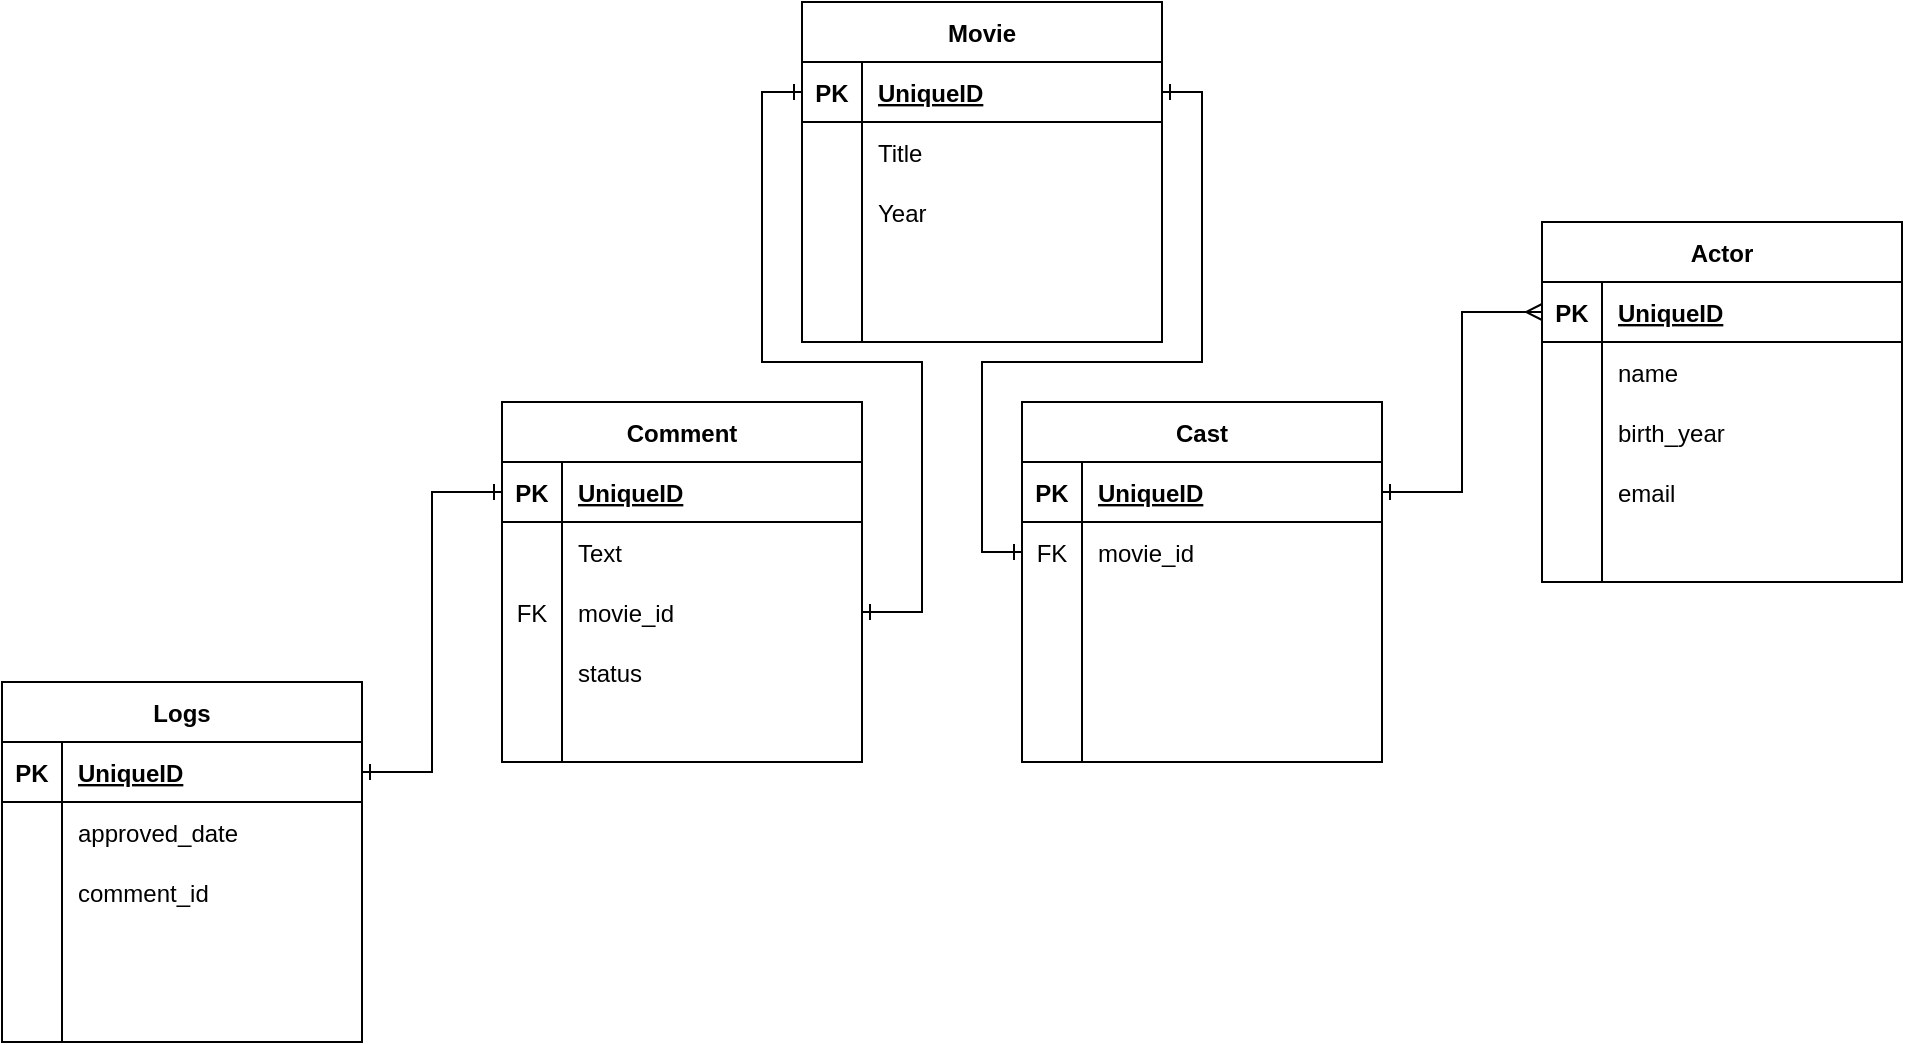 <mxfile version="20.5.3" type="device"><diagram id="Y4uXT-TTGEO2Fl4dtUbC" name="Página-1"><mxGraphModel dx="2563" dy="948" grid="1" gridSize="10" guides="1" tooltips="1" connect="1" arrows="1" fold="1" page="1" pageScale="1" pageWidth="827" pageHeight="1169" math="0" shadow="0"><root><mxCell id="0"/><mxCell id="1" parent="0"/><mxCell id="L9hxmbGDui_ESpCwjz9q-19" value="Comment" style="shape=table;startSize=30;container=1;collapsible=1;childLayout=tableLayout;fixedRows=1;rowLines=0;fontStyle=1;align=center;resizeLast=1;" parent="1" vertex="1"><mxGeometry x="10" y="370" width="180" height="180" as="geometry"><mxRectangle x="320" y="170" width="70" height="30" as="alternateBounds"/></mxGeometry></mxCell><mxCell id="L9hxmbGDui_ESpCwjz9q-20" value="" style="shape=tableRow;horizontal=0;startSize=0;swimlaneHead=0;swimlaneBody=0;fillColor=none;collapsible=0;dropTarget=0;points=[[0,0.5],[1,0.5]];portConstraint=eastwest;top=0;left=0;right=0;bottom=1;" parent="L9hxmbGDui_ESpCwjz9q-19" vertex="1"><mxGeometry y="30" width="180" height="30" as="geometry"/></mxCell><mxCell id="L9hxmbGDui_ESpCwjz9q-21" value="PK" style="shape=partialRectangle;connectable=0;fillColor=none;top=0;left=0;bottom=0;right=0;fontStyle=1;overflow=hidden;" parent="L9hxmbGDui_ESpCwjz9q-20" vertex="1"><mxGeometry width="30" height="30" as="geometry"><mxRectangle width="30" height="30" as="alternateBounds"/></mxGeometry></mxCell><mxCell id="L9hxmbGDui_ESpCwjz9q-22" value="UniqueID" style="shape=partialRectangle;connectable=0;fillColor=none;top=0;left=0;bottom=0;right=0;align=left;spacingLeft=6;fontStyle=5;overflow=hidden;" parent="L9hxmbGDui_ESpCwjz9q-20" vertex="1"><mxGeometry x="30" width="150" height="30" as="geometry"><mxRectangle width="150" height="30" as="alternateBounds"/></mxGeometry></mxCell><mxCell id="L9hxmbGDui_ESpCwjz9q-23" value="" style="shape=tableRow;horizontal=0;startSize=0;swimlaneHead=0;swimlaneBody=0;fillColor=none;collapsible=0;dropTarget=0;points=[[0,0.5],[1,0.5]];portConstraint=eastwest;top=0;left=0;right=0;bottom=0;" parent="L9hxmbGDui_ESpCwjz9q-19" vertex="1"><mxGeometry y="60" width="180" height="30" as="geometry"/></mxCell><mxCell id="L9hxmbGDui_ESpCwjz9q-24" value="" style="shape=partialRectangle;connectable=0;fillColor=none;top=0;left=0;bottom=0;right=0;editable=1;overflow=hidden;" parent="L9hxmbGDui_ESpCwjz9q-23" vertex="1"><mxGeometry width="30" height="30" as="geometry"><mxRectangle width="30" height="30" as="alternateBounds"/></mxGeometry></mxCell><mxCell id="L9hxmbGDui_ESpCwjz9q-25" value="Text" style="shape=partialRectangle;connectable=0;fillColor=none;top=0;left=0;bottom=0;right=0;align=left;spacingLeft=6;overflow=hidden;" parent="L9hxmbGDui_ESpCwjz9q-23" vertex="1"><mxGeometry x="30" width="150" height="30" as="geometry"><mxRectangle width="150" height="30" as="alternateBounds"/></mxGeometry></mxCell><mxCell id="L9hxmbGDui_ESpCwjz9q-26" value="" style="shape=tableRow;horizontal=0;startSize=0;swimlaneHead=0;swimlaneBody=0;fillColor=none;collapsible=0;dropTarget=0;points=[[0,0.5],[1,0.5]];portConstraint=eastwest;top=0;left=0;right=0;bottom=0;" parent="L9hxmbGDui_ESpCwjz9q-19" vertex="1"><mxGeometry y="90" width="180" height="30" as="geometry"/></mxCell><mxCell id="L9hxmbGDui_ESpCwjz9q-27" value="FK" style="shape=partialRectangle;connectable=0;fillColor=none;top=0;left=0;bottom=0;right=0;editable=1;overflow=hidden;" parent="L9hxmbGDui_ESpCwjz9q-26" vertex="1"><mxGeometry width="30" height="30" as="geometry"><mxRectangle width="30" height="30" as="alternateBounds"/></mxGeometry></mxCell><mxCell id="L9hxmbGDui_ESpCwjz9q-28" value="movie_id" style="shape=partialRectangle;connectable=0;fillColor=none;top=0;left=0;bottom=0;right=0;align=left;spacingLeft=6;overflow=hidden;" parent="L9hxmbGDui_ESpCwjz9q-26" vertex="1"><mxGeometry x="30" width="150" height="30" as="geometry"><mxRectangle width="150" height="30" as="alternateBounds"/></mxGeometry></mxCell><mxCell id="L9hxmbGDui_ESpCwjz9q-29" value="" style="shape=tableRow;horizontal=0;startSize=0;swimlaneHead=0;swimlaneBody=0;fillColor=none;collapsible=0;dropTarget=0;points=[[0,0.5],[1,0.5]];portConstraint=eastwest;top=0;left=0;right=0;bottom=0;" parent="L9hxmbGDui_ESpCwjz9q-19" vertex="1"><mxGeometry y="120" width="180" height="30" as="geometry"/></mxCell><mxCell id="L9hxmbGDui_ESpCwjz9q-30" value="" style="shape=partialRectangle;connectable=0;fillColor=none;top=0;left=0;bottom=0;right=0;editable=1;overflow=hidden;" parent="L9hxmbGDui_ESpCwjz9q-29" vertex="1"><mxGeometry width="30" height="30" as="geometry"><mxRectangle width="30" height="30" as="alternateBounds"/></mxGeometry></mxCell><mxCell id="L9hxmbGDui_ESpCwjz9q-31" value="status" style="shape=partialRectangle;connectable=0;fillColor=none;top=0;left=0;bottom=0;right=0;align=left;spacingLeft=6;overflow=hidden;" parent="L9hxmbGDui_ESpCwjz9q-29" vertex="1"><mxGeometry x="30" width="150" height="30" as="geometry"><mxRectangle width="150" height="30" as="alternateBounds"/></mxGeometry></mxCell><mxCell id="L9hxmbGDui_ESpCwjz9q-32" value="" style="shape=tableRow;horizontal=0;startSize=0;swimlaneHead=0;swimlaneBody=0;fillColor=none;collapsible=0;dropTarget=0;points=[[0,0.5],[1,0.5]];portConstraint=eastwest;top=0;left=0;right=0;bottom=0;" parent="L9hxmbGDui_ESpCwjz9q-19" vertex="1"><mxGeometry y="150" width="180" height="30" as="geometry"/></mxCell><mxCell id="L9hxmbGDui_ESpCwjz9q-33" value="" style="shape=partialRectangle;connectable=0;fillColor=none;top=0;left=0;bottom=0;right=0;editable=1;overflow=hidden;" parent="L9hxmbGDui_ESpCwjz9q-32" vertex="1"><mxGeometry width="30" height="30" as="geometry"><mxRectangle width="30" height="30" as="alternateBounds"/></mxGeometry></mxCell><mxCell id="L9hxmbGDui_ESpCwjz9q-34" value="" style="shape=partialRectangle;connectable=0;fillColor=none;top=0;left=0;bottom=0;right=0;align=left;spacingLeft=6;overflow=hidden;" parent="L9hxmbGDui_ESpCwjz9q-32" vertex="1"><mxGeometry x="30" width="150" height="30" as="geometry"><mxRectangle width="150" height="30" as="alternateBounds"/></mxGeometry></mxCell><mxCell id="9qbKfUr2fowQDfAIjH3_-1" value="Cast" style="shape=table;startSize=30;container=1;collapsible=1;childLayout=tableLayout;fixedRows=1;rowLines=0;fontStyle=1;align=center;resizeLast=1;" vertex="1" parent="1"><mxGeometry x="270" y="370" width="180" height="180" as="geometry"><mxRectangle x="320" y="170" width="70" height="30" as="alternateBounds"/></mxGeometry></mxCell><mxCell id="9qbKfUr2fowQDfAIjH3_-2" value="" style="shape=tableRow;horizontal=0;startSize=0;swimlaneHead=0;swimlaneBody=0;fillColor=none;collapsible=0;dropTarget=0;points=[[0,0.5],[1,0.5]];portConstraint=eastwest;top=0;left=0;right=0;bottom=1;" vertex="1" parent="9qbKfUr2fowQDfAIjH3_-1"><mxGeometry y="30" width="180" height="30" as="geometry"/></mxCell><mxCell id="9qbKfUr2fowQDfAIjH3_-3" value="PK" style="shape=partialRectangle;connectable=0;fillColor=none;top=0;left=0;bottom=0;right=0;fontStyle=1;overflow=hidden;" vertex="1" parent="9qbKfUr2fowQDfAIjH3_-2"><mxGeometry width="30" height="30" as="geometry"><mxRectangle width="30" height="30" as="alternateBounds"/></mxGeometry></mxCell><mxCell id="9qbKfUr2fowQDfAIjH3_-4" value="UniqueID" style="shape=partialRectangle;connectable=0;fillColor=none;top=0;left=0;bottom=0;right=0;align=left;spacingLeft=6;fontStyle=5;overflow=hidden;" vertex="1" parent="9qbKfUr2fowQDfAIjH3_-2"><mxGeometry x="30" width="150" height="30" as="geometry"><mxRectangle width="150" height="30" as="alternateBounds"/></mxGeometry></mxCell><mxCell id="9qbKfUr2fowQDfAIjH3_-5" value="" style="shape=tableRow;horizontal=0;startSize=0;swimlaneHead=0;swimlaneBody=0;fillColor=none;collapsible=0;dropTarget=0;points=[[0,0.5],[1,0.5]];portConstraint=eastwest;top=0;left=0;right=0;bottom=0;" vertex="1" parent="9qbKfUr2fowQDfAIjH3_-1"><mxGeometry y="60" width="180" height="30" as="geometry"/></mxCell><mxCell id="9qbKfUr2fowQDfAIjH3_-6" value="FK" style="shape=partialRectangle;connectable=0;fillColor=none;top=0;left=0;bottom=0;right=0;editable=1;overflow=hidden;" vertex="1" parent="9qbKfUr2fowQDfAIjH3_-5"><mxGeometry width="30" height="30" as="geometry"><mxRectangle width="30" height="30" as="alternateBounds"/></mxGeometry></mxCell><mxCell id="9qbKfUr2fowQDfAIjH3_-7" value="movie_id" style="shape=partialRectangle;connectable=0;fillColor=none;top=0;left=0;bottom=0;right=0;align=left;spacingLeft=6;overflow=hidden;" vertex="1" parent="9qbKfUr2fowQDfAIjH3_-5"><mxGeometry x="30" width="150" height="30" as="geometry"><mxRectangle width="150" height="30" as="alternateBounds"/></mxGeometry></mxCell><mxCell id="9qbKfUr2fowQDfAIjH3_-8" value="" style="shape=tableRow;horizontal=0;startSize=0;swimlaneHead=0;swimlaneBody=0;fillColor=none;collapsible=0;dropTarget=0;points=[[0,0.5],[1,0.5]];portConstraint=eastwest;top=0;left=0;right=0;bottom=0;" vertex="1" parent="9qbKfUr2fowQDfAIjH3_-1"><mxGeometry y="90" width="180" height="30" as="geometry"/></mxCell><mxCell id="9qbKfUr2fowQDfAIjH3_-9" value="" style="shape=partialRectangle;connectable=0;fillColor=none;top=0;left=0;bottom=0;right=0;editable=1;overflow=hidden;" vertex="1" parent="9qbKfUr2fowQDfAIjH3_-8"><mxGeometry width="30" height="30" as="geometry"><mxRectangle width="30" height="30" as="alternateBounds"/></mxGeometry></mxCell><mxCell id="9qbKfUr2fowQDfAIjH3_-10" value="" style="shape=partialRectangle;connectable=0;fillColor=none;top=0;left=0;bottom=0;right=0;align=left;spacingLeft=6;overflow=hidden;" vertex="1" parent="9qbKfUr2fowQDfAIjH3_-8"><mxGeometry x="30" width="150" height="30" as="geometry"><mxRectangle width="150" height="30" as="alternateBounds"/></mxGeometry></mxCell><mxCell id="9qbKfUr2fowQDfAIjH3_-11" value="" style="shape=tableRow;horizontal=0;startSize=0;swimlaneHead=0;swimlaneBody=0;fillColor=none;collapsible=0;dropTarget=0;points=[[0,0.5],[1,0.5]];portConstraint=eastwest;top=0;left=0;right=0;bottom=0;" vertex="1" parent="9qbKfUr2fowQDfAIjH3_-1"><mxGeometry y="120" width="180" height="30" as="geometry"/></mxCell><mxCell id="9qbKfUr2fowQDfAIjH3_-12" value="" style="shape=partialRectangle;connectable=0;fillColor=none;top=0;left=0;bottom=0;right=0;editable=1;overflow=hidden;" vertex="1" parent="9qbKfUr2fowQDfAIjH3_-11"><mxGeometry width="30" height="30" as="geometry"><mxRectangle width="30" height="30" as="alternateBounds"/></mxGeometry></mxCell><mxCell id="9qbKfUr2fowQDfAIjH3_-13" value="" style="shape=partialRectangle;connectable=0;fillColor=none;top=0;left=0;bottom=0;right=0;align=left;spacingLeft=6;overflow=hidden;" vertex="1" parent="9qbKfUr2fowQDfAIjH3_-11"><mxGeometry x="30" width="150" height="30" as="geometry"><mxRectangle width="150" height="30" as="alternateBounds"/></mxGeometry></mxCell><mxCell id="9qbKfUr2fowQDfAIjH3_-14" value="" style="shape=tableRow;horizontal=0;startSize=0;swimlaneHead=0;swimlaneBody=0;fillColor=none;collapsible=0;dropTarget=0;points=[[0,0.5],[1,0.5]];portConstraint=eastwest;top=0;left=0;right=0;bottom=0;" vertex="1" parent="9qbKfUr2fowQDfAIjH3_-1"><mxGeometry y="150" width="180" height="30" as="geometry"/></mxCell><mxCell id="9qbKfUr2fowQDfAIjH3_-15" value="" style="shape=partialRectangle;connectable=0;fillColor=none;top=0;left=0;bottom=0;right=0;editable=1;overflow=hidden;" vertex="1" parent="9qbKfUr2fowQDfAIjH3_-14"><mxGeometry width="30" height="30" as="geometry"><mxRectangle width="30" height="30" as="alternateBounds"/></mxGeometry></mxCell><mxCell id="9qbKfUr2fowQDfAIjH3_-16" value="" style="shape=partialRectangle;connectable=0;fillColor=none;top=0;left=0;bottom=0;right=0;align=left;spacingLeft=6;overflow=hidden;" vertex="1" parent="9qbKfUr2fowQDfAIjH3_-14"><mxGeometry x="30" width="150" height="30" as="geometry"><mxRectangle width="150" height="30" as="alternateBounds"/></mxGeometry></mxCell><mxCell id="9qbKfUr2fowQDfAIjH3_-17" value="Actor" style="shape=table;startSize=30;container=1;collapsible=1;childLayout=tableLayout;fixedRows=1;rowLines=0;fontStyle=1;align=center;resizeLast=1;" vertex="1" parent="1"><mxGeometry x="530" y="280" width="180" height="180" as="geometry"><mxRectangle x="320" y="170" width="70" height="30" as="alternateBounds"/></mxGeometry></mxCell><mxCell id="9qbKfUr2fowQDfAIjH3_-18" value="" style="shape=tableRow;horizontal=0;startSize=0;swimlaneHead=0;swimlaneBody=0;fillColor=none;collapsible=0;dropTarget=0;points=[[0,0.5],[1,0.5]];portConstraint=eastwest;top=0;left=0;right=0;bottom=1;" vertex="1" parent="9qbKfUr2fowQDfAIjH3_-17"><mxGeometry y="30" width="180" height="30" as="geometry"/></mxCell><mxCell id="9qbKfUr2fowQDfAIjH3_-19" value="PK" style="shape=partialRectangle;connectable=0;fillColor=none;top=0;left=0;bottom=0;right=0;fontStyle=1;overflow=hidden;" vertex="1" parent="9qbKfUr2fowQDfAIjH3_-18"><mxGeometry width="30" height="30" as="geometry"><mxRectangle width="30" height="30" as="alternateBounds"/></mxGeometry></mxCell><mxCell id="9qbKfUr2fowQDfAIjH3_-20" value="UniqueID" style="shape=partialRectangle;connectable=0;fillColor=none;top=0;left=0;bottom=0;right=0;align=left;spacingLeft=6;fontStyle=5;overflow=hidden;" vertex="1" parent="9qbKfUr2fowQDfAIjH3_-18"><mxGeometry x="30" width="150" height="30" as="geometry"><mxRectangle width="150" height="30" as="alternateBounds"/></mxGeometry></mxCell><mxCell id="9qbKfUr2fowQDfAIjH3_-21" value="" style="shape=tableRow;horizontal=0;startSize=0;swimlaneHead=0;swimlaneBody=0;fillColor=none;collapsible=0;dropTarget=0;points=[[0,0.5],[1,0.5]];portConstraint=eastwest;top=0;left=0;right=0;bottom=0;" vertex="1" parent="9qbKfUr2fowQDfAIjH3_-17"><mxGeometry y="60" width="180" height="30" as="geometry"/></mxCell><mxCell id="9qbKfUr2fowQDfAIjH3_-22" value="" style="shape=partialRectangle;connectable=0;fillColor=none;top=0;left=0;bottom=0;right=0;editable=1;overflow=hidden;" vertex="1" parent="9qbKfUr2fowQDfAIjH3_-21"><mxGeometry width="30" height="30" as="geometry"><mxRectangle width="30" height="30" as="alternateBounds"/></mxGeometry></mxCell><mxCell id="9qbKfUr2fowQDfAIjH3_-23" value="name" style="shape=partialRectangle;connectable=0;fillColor=none;top=0;left=0;bottom=0;right=0;align=left;spacingLeft=6;overflow=hidden;" vertex="1" parent="9qbKfUr2fowQDfAIjH3_-21"><mxGeometry x="30" width="150" height="30" as="geometry"><mxRectangle width="150" height="30" as="alternateBounds"/></mxGeometry></mxCell><mxCell id="9qbKfUr2fowQDfAIjH3_-24" value="" style="shape=tableRow;horizontal=0;startSize=0;swimlaneHead=0;swimlaneBody=0;fillColor=none;collapsible=0;dropTarget=0;points=[[0,0.5],[1,0.5]];portConstraint=eastwest;top=0;left=0;right=0;bottom=0;" vertex="1" parent="9qbKfUr2fowQDfAIjH3_-17"><mxGeometry y="90" width="180" height="30" as="geometry"/></mxCell><mxCell id="9qbKfUr2fowQDfAIjH3_-25" value="" style="shape=partialRectangle;connectable=0;fillColor=none;top=0;left=0;bottom=0;right=0;editable=1;overflow=hidden;" vertex="1" parent="9qbKfUr2fowQDfAIjH3_-24"><mxGeometry width="30" height="30" as="geometry"><mxRectangle width="30" height="30" as="alternateBounds"/></mxGeometry></mxCell><mxCell id="9qbKfUr2fowQDfAIjH3_-26" value="birth_year" style="shape=partialRectangle;connectable=0;fillColor=none;top=0;left=0;bottom=0;right=0;align=left;spacingLeft=6;overflow=hidden;" vertex="1" parent="9qbKfUr2fowQDfAIjH3_-24"><mxGeometry x="30" width="150" height="30" as="geometry"><mxRectangle width="150" height="30" as="alternateBounds"/></mxGeometry></mxCell><mxCell id="9qbKfUr2fowQDfAIjH3_-27" value="" style="shape=tableRow;horizontal=0;startSize=0;swimlaneHead=0;swimlaneBody=0;fillColor=none;collapsible=0;dropTarget=0;points=[[0,0.5],[1,0.5]];portConstraint=eastwest;top=0;left=0;right=0;bottom=0;" vertex="1" parent="9qbKfUr2fowQDfAIjH3_-17"><mxGeometry y="120" width="180" height="30" as="geometry"/></mxCell><mxCell id="9qbKfUr2fowQDfAIjH3_-28" value="" style="shape=partialRectangle;connectable=0;fillColor=none;top=0;left=0;bottom=0;right=0;editable=1;overflow=hidden;" vertex="1" parent="9qbKfUr2fowQDfAIjH3_-27"><mxGeometry width="30" height="30" as="geometry"><mxRectangle width="30" height="30" as="alternateBounds"/></mxGeometry></mxCell><mxCell id="9qbKfUr2fowQDfAIjH3_-29" value="email" style="shape=partialRectangle;connectable=0;fillColor=none;top=0;left=0;bottom=0;right=0;align=left;spacingLeft=6;overflow=hidden;" vertex="1" parent="9qbKfUr2fowQDfAIjH3_-27"><mxGeometry x="30" width="150" height="30" as="geometry"><mxRectangle width="150" height="30" as="alternateBounds"/></mxGeometry></mxCell><mxCell id="9qbKfUr2fowQDfAIjH3_-30" value="" style="shape=tableRow;horizontal=0;startSize=0;swimlaneHead=0;swimlaneBody=0;fillColor=none;collapsible=0;dropTarget=0;points=[[0,0.5],[1,0.5]];portConstraint=eastwest;top=0;left=0;right=0;bottom=0;" vertex="1" parent="9qbKfUr2fowQDfAIjH3_-17"><mxGeometry y="150" width="180" height="30" as="geometry"/></mxCell><mxCell id="9qbKfUr2fowQDfAIjH3_-31" value="" style="shape=partialRectangle;connectable=0;fillColor=none;top=0;left=0;bottom=0;right=0;editable=1;overflow=hidden;" vertex="1" parent="9qbKfUr2fowQDfAIjH3_-30"><mxGeometry width="30" height="30" as="geometry"><mxRectangle width="30" height="30" as="alternateBounds"/></mxGeometry></mxCell><mxCell id="9qbKfUr2fowQDfAIjH3_-32" value="" style="shape=partialRectangle;connectable=0;fillColor=none;top=0;left=0;bottom=0;right=0;align=left;spacingLeft=6;overflow=hidden;" vertex="1" parent="9qbKfUr2fowQDfAIjH3_-30"><mxGeometry x="30" width="150" height="30" as="geometry"><mxRectangle width="150" height="30" as="alternateBounds"/></mxGeometry></mxCell><mxCell id="9qbKfUr2fowQDfAIjH3_-33" value="Movie" style="shape=table;startSize=30;container=1;collapsible=1;childLayout=tableLayout;fixedRows=1;rowLines=0;fontStyle=1;align=center;resizeLast=1;" vertex="1" parent="1"><mxGeometry x="160" y="170" width="180" height="170" as="geometry"><mxRectangle x="320" y="170" width="70" height="30" as="alternateBounds"/></mxGeometry></mxCell><mxCell id="9qbKfUr2fowQDfAIjH3_-34" value="" style="shape=tableRow;horizontal=0;startSize=0;swimlaneHead=0;swimlaneBody=0;fillColor=none;collapsible=0;dropTarget=0;points=[[0,0.5],[1,0.5]];portConstraint=eastwest;top=0;left=0;right=0;bottom=1;" vertex="1" parent="9qbKfUr2fowQDfAIjH3_-33"><mxGeometry y="30" width="180" height="30" as="geometry"/></mxCell><mxCell id="9qbKfUr2fowQDfAIjH3_-35" value="PK" style="shape=partialRectangle;connectable=0;fillColor=none;top=0;left=0;bottom=0;right=0;fontStyle=1;overflow=hidden;" vertex="1" parent="9qbKfUr2fowQDfAIjH3_-34"><mxGeometry width="30" height="30" as="geometry"><mxRectangle width="30" height="30" as="alternateBounds"/></mxGeometry></mxCell><mxCell id="9qbKfUr2fowQDfAIjH3_-36" value="UniqueID" style="shape=partialRectangle;connectable=0;fillColor=none;top=0;left=0;bottom=0;right=0;align=left;spacingLeft=6;fontStyle=5;overflow=hidden;" vertex="1" parent="9qbKfUr2fowQDfAIjH3_-34"><mxGeometry x="30" width="150" height="30" as="geometry"><mxRectangle width="150" height="30" as="alternateBounds"/></mxGeometry></mxCell><mxCell id="9qbKfUr2fowQDfAIjH3_-37" value="" style="shape=tableRow;horizontal=0;startSize=0;swimlaneHead=0;swimlaneBody=0;fillColor=none;collapsible=0;dropTarget=0;points=[[0,0.5],[1,0.5]];portConstraint=eastwest;top=0;left=0;right=0;bottom=0;" vertex="1" parent="9qbKfUr2fowQDfAIjH3_-33"><mxGeometry y="60" width="180" height="30" as="geometry"/></mxCell><mxCell id="9qbKfUr2fowQDfAIjH3_-38" value="" style="shape=partialRectangle;connectable=0;fillColor=none;top=0;left=0;bottom=0;right=0;editable=1;overflow=hidden;" vertex="1" parent="9qbKfUr2fowQDfAIjH3_-37"><mxGeometry width="30" height="30" as="geometry"><mxRectangle width="30" height="30" as="alternateBounds"/></mxGeometry></mxCell><mxCell id="9qbKfUr2fowQDfAIjH3_-39" value="Title" style="shape=partialRectangle;connectable=0;fillColor=none;top=0;left=0;bottom=0;right=0;align=left;spacingLeft=6;overflow=hidden;" vertex="1" parent="9qbKfUr2fowQDfAIjH3_-37"><mxGeometry x="30" width="150" height="30" as="geometry"><mxRectangle width="150" height="30" as="alternateBounds"/></mxGeometry></mxCell><mxCell id="9qbKfUr2fowQDfAIjH3_-40" value="" style="shape=tableRow;horizontal=0;startSize=0;swimlaneHead=0;swimlaneBody=0;fillColor=none;collapsible=0;dropTarget=0;points=[[0,0.5],[1,0.5]];portConstraint=eastwest;top=0;left=0;right=0;bottom=0;" vertex="1" parent="9qbKfUr2fowQDfAIjH3_-33"><mxGeometry y="90" width="180" height="30" as="geometry"/></mxCell><mxCell id="9qbKfUr2fowQDfAIjH3_-41" value="" style="shape=partialRectangle;connectable=0;fillColor=none;top=0;left=0;bottom=0;right=0;editable=1;overflow=hidden;" vertex="1" parent="9qbKfUr2fowQDfAIjH3_-40"><mxGeometry width="30" height="30" as="geometry"><mxRectangle width="30" height="30" as="alternateBounds"/></mxGeometry></mxCell><mxCell id="9qbKfUr2fowQDfAIjH3_-42" value="Year" style="shape=partialRectangle;connectable=0;fillColor=none;top=0;left=0;bottom=0;right=0;align=left;spacingLeft=6;overflow=hidden;" vertex="1" parent="9qbKfUr2fowQDfAIjH3_-40"><mxGeometry x="30" width="150" height="30" as="geometry"><mxRectangle width="150" height="30" as="alternateBounds"/></mxGeometry></mxCell><mxCell id="9qbKfUr2fowQDfAIjH3_-43" value="" style="shape=tableRow;horizontal=0;startSize=0;swimlaneHead=0;swimlaneBody=0;fillColor=none;collapsible=0;dropTarget=0;points=[[0,0.5],[1,0.5]];portConstraint=eastwest;top=0;left=0;right=0;bottom=0;" vertex="1" parent="9qbKfUr2fowQDfAIjH3_-33"><mxGeometry y="120" width="180" height="30" as="geometry"/></mxCell><mxCell id="9qbKfUr2fowQDfAIjH3_-44" value="" style="shape=partialRectangle;connectable=0;fillColor=none;top=0;left=0;bottom=0;right=0;editable=1;overflow=hidden;" vertex="1" parent="9qbKfUr2fowQDfAIjH3_-43"><mxGeometry width="30" height="30" as="geometry"><mxRectangle width="30" height="30" as="alternateBounds"/></mxGeometry></mxCell><mxCell id="9qbKfUr2fowQDfAIjH3_-45" value="" style="shape=partialRectangle;connectable=0;fillColor=none;top=0;left=0;bottom=0;right=0;align=left;spacingLeft=6;overflow=hidden;" vertex="1" parent="9qbKfUr2fowQDfAIjH3_-43"><mxGeometry x="30" width="150" height="30" as="geometry"><mxRectangle width="150" height="30" as="alternateBounds"/></mxGeometry></mxCell><mxCell id="9qbKfUr2fowQDfAIjH3_-46" value="" style="shape=tableRow;horizontal=0;startSize=0;swimlaneHead=0;swimlaneBody=0;fillColor=none;collapsible=0;dropTarget=0;points=[[0,0.5],[1,0.5]];portConstraint=eastwest;top=0;left=0;right=0;bottom=0;" vertex="1" parent="9qbKfUr2fowQDfAIjH3_-33"><mxGeometry y="150" width="180" height="20" as="geometry"/></mxCell><mxCell id="9qbKfUr2fowQDfAIjH3_-47" value="" style="shape=partialRectangle;connectable=0;fillColor=none;top=0;left=0;bottom=0;right=0;editable=1;overflow=hidden;" vertex="1" parent="9qbKfUr2fowQDfAIjH3_-46"><mxGeometry width="30" height="20" as="geometry"><mxRectangle width="30" height="20" as="alternateBounds"/></mxGeometry></mxCell><mxCell id="9qbKfUr2fowQDfAIjH3_-48" value="" style="shape=partialRectangle;connectable=0;fillColor=none;top=0;left=0;bottom=0;right=0;align=left;spacingLeft=6;overflow=hidden;" vertex="1" parent="9qbKfUr2fowQDfAIjH3_-46"><mxGeometry x="30" width="150" height="20" as="geometry"><mxRectangle width="150" height="20" as="alternateBounds"/></mxGeometry></mxCell><mxCell id="9qbKfUr2fowQDfAIjH3_-49" value="Logs" style="shape=table;startSize=30;container=1;collapsible=1;childLayout=tableLayout;fixedRows=1;rowLines=0;fontStyle=1;align=center;resizeLast=1;" vertex="1" parent="1"><mxGeometry x="-240" y="510" width="180" height="180" as="geometry"><mxRectangle x="320" y="170" width="70" height="30" as="alternateBounds"/></mxGeometry></mxCell><mxCell id="9qbKfUr2fowQDfAIjH3_-50" value="" style="shape=tableRow;horizontal=0;startSize=0;swimlaneHead=0;swimlaneBody=0;fillColor=none;collapsible=0;dropTarget=0;points=[[0,0.5],[1,0.5]];portConstraint=eastwest;top=0;left=0;right=0;bottom=1;" vertex="1" parent="9qbKfUr2fowQDfAIjH3_-49"><mxGeometry y="30" width="180" height="30" as="geometry"/></mxCell><mxCell id="9qbKfUr2fowQDfAIjH3_-51" value="PK" style="shape=partialRectangle;connectable=0;fillColor=none;top=0;left=0;bottom=0;right=0;fontStyle=1;overflow=hidden;" vertex="1" parent="9qbKfUr2fowQDfAIjH3_-50"><mxGeometry width="30" height="30" as="geometry"><mxRectangle width="30" height="30" as="alternateBounds"/></mxGeometry></mxCell><mxCell id="9qbKfUr2fowQDfAIjH3_-52" value="UniqueID" style="shape=partialRectangle;connectable=0;fillColor=none;top=0;left=0;bottom=0;right=0;align=left;spacingLeft=6;fontStyle=5;overflow=hidden;" vertex="1" parent="9qbKfUr2fowQDfAIjH3_-50"><mxGeometry x="30" width="150" height="30" as="geometry"><mxRectangle width="150" height="30" as="alternateBounds"/></mxGeometry></mxCell><mxCell id="9qbKfUr2fowQDfAIjH3_-56" value="" style="shape=tableRow;horizontal=0;startSize=0;swimlaneHead=0;swimlaneBody=0;fillColor=none;collapsible=0;dropTarget=0;points=[[0,0.5],[1,0.5]];portConstraint=eastwest;top=0;left=0;right=0;bottom=0;" vertex="1" parent="9qbKfUr2fowQDfAIjH3_-49"><mxGeometry y="60" width="180" height="30" as="geometry"/></mxCell><mxCell id="9qbKfUr2fowQDfAIjH3_-57" value="" style="shape=partialRectangle;connectable=0;fillColor=none;top=0;left=0;bottom=0;right=0;editable=1;overflow=hidden;" vertex="1" parent="9qbKfUr2fowQDfAIjH3_-56"><mxGeometry width="30" height="30" as="geometry"><mxRectangle width="30" height="30" as="alternateBounds"/></mxGeometry></mxCell><mxCell id="9qbKfUr2fowQDfAIjH3_-58" value="approved_date" style="shape=partialRectangle;connectable=0;fillColor=none;top=0;left=0;bottom=0;right=0;align=left;spacingLeft=6;overflow=hidden;" vertex="1" parent="9qbKfUr2fowQDfAIjH3_-56"><mxGeometry x="30" width="150" height="30" as="geometry"><mxRectangle width="150" height="30" as="alternateBounds"/></mxGeometry></mxCell><mxCell id="9qbKfUr2fowQDfAIjH3_-53" value="" style="shape=tableRow;horizontal=0;startSize=0;swimlaneHead=0;swimlaneBody=0;fillColor=none;collapsible=0;dropTarget=0;points=[[0,0.5],[1,0.5]];portConstraint=eastwest;top=0;left=0;right=0;bottom=0;" vertex="1" parent="9qbKfUr2fowQDfAIjH3_-49"><mxGeometry y="90" width="180" height="30" as="geometry"/></mxCell><mxCell id="9qbKfUr2fowQDfAIjH3_-54" value="" style="shape=partialRectangle;connectable=0;fillColor=none;top=0;left=0;bottom=0;right=0;editable=1;overflow=hidden;" vertex="1" parent="9qbKfUr2fowQDfAIjH3_-53"><mxGeometry width="30" height="30" as="geometry"><mxRectangle width="30" height="30" as="alternateBounds"/></mxGeometry></mxCell><mxCell id="9qbKfUr2fowQDfAIjH3_-55" value="comment_id" style="shape=partialRectangle;connectable=0;fillColor=none;top=0;left=0;bottom=0;right=0;align=left;spacingLeft=6;overflow=hidden;" vertex="1" parent="9qbKfUr2fowQDfAIjH3_-53"><mxGeometry x="30" width="150" height="30" as="geometry"><mxRectangle width="150" height="30" as="alternateBounds"/></mxGeometry></mxCell><mxCell id="9qbKfUr2fowQDfAIjH3_-59" value="" style="shape=tableRow;horizontal=0;startSize=0;swimlaneHead=0;swimlaneBody=0;fillColor=none;collapsible=0;dropTarget=0;points=[[0,0.5],[1,0.5]];portConstraint=eastwest;top=0;left=0;right=0;bottom=0;" vertex="1" parent="9qbKfUr2fowQDfAIjH3_-49"><mxGeometry y="120" width="180" height="30" as="geometry"/></mxCell><mxCell id="9qbKfUr2fowQDfAIjH3_-60" value="" style="shape=partialRectangle;connectable=0;fillColor=none;top=0;left=0;bottom=0;right=0;editable=1;overflow=hidden;" vertex="1" parent="9qbKfUr2fowQDfAIjH3_-59"><mxGeometry width="30" height="30" as="geometry"><mxRectangle width="30" height="30" as="alternateBounds"/></mxGeometry></mxCell><mxCell id="9qbKfUr2fowQDfAIjH3_-61" value="" style="shape=partialRectangle;connectable=0;fillColor=none;top=0;left=0;bottom=0;right=0;align=left;spacingLeft=6;overflow=hidden;" vertex="1" parent="9qbKfUr2fowQDfAIjH3_-59"><mxGeometry x="30" width="150" height="30" as="geometry"><mxRectangle width="150" height="30" as="alternateBounds"/></mxGeometry></mxCell><mxCell id="9qbKfUr2fowQDfAIjH3_-62" value="" style="shape=tableRow;horizontal=0;startSize=0;swimlaneHead=0;swimlaneBody=0;fillColor=none;collapsible=0;dropTarget=0;points=[[0,0.5],[1,0.5]];portConstraint=eastwest;top=0;left=0;right=0;bottom=0;" vertex="1" parent="9qbKfUr2fowQDfAIjH3_-49"><mxGeometry y="150" width="180" height="30" as="geometry"/></mxCell><mxCell id="9qbKfUr2fowQDfAIjH3_-63" value="" style="shape=partialRectangle;connectable=0;fillColor=none;top=0;left=0;bottom=0;right=0;editable=1;overflow=hidden;" vertex="1" parent="9qbKfUr2fowQDfAIjH3_-62"><mxGeometry width="30" height="30" as="geometry"><mxRectangle width="30" height="30" as="alternateBounds"/></mxGeometry></mxCell><mxCell id="9qbKfUr2fowQDfAIjH3_-64" value="" style="shape=partialRectangle;connectable=0;fillColor=none;top=0;left=0;bottom=0;right=0;align=left;spacingLeft=6;overflow=hidden;" vertex="1" parent="9qbKfUr2fowQDfAIjH3_-62"><mxGeometry x="30" width="150" height="30" as="geometry"><mxRectangle width="150" height="30" as="alternateBounds"/></mxGeometry></mxCell><mxCell id="9qbKfUr2fowQDfAIjH3_-67" style="edgeStyle=orthogonalEdgeStyle;rounded=0;orthogonalLoop=1;jettySize=auto;html=1;exitX=1;exitY=0.5;exitDx=0;exitDy=0;endArrow=ERone;endFill=0;startArrow=ERone;startFill=0;" edge="1" parent="1" source="9qbKfUr2fowQDfAIjH3_-34" target="9qbKfUr2fowQDfAIjH3_-5"><mxGeometry relative="1" as="geometry"><Array as="points"><mxPoint x="360" y="215"/><mxPoint x="360" y="350"/><mxPoint x="250" y="350"/><mxPoint x="250" y="445"/></Array></mxGeometry></mxCell><mxCell id="9qbKfUr2fowQDfAIjH3_-68" style="edgeStyle=orthogonalEdgeStyle;rounded=0;orthogonalLoop=1;jettySize=auto;html=1;exitX=0;exitY=0.5;exitDx=0;exitDy=0;startArrow=ERone;startFill=0;endArrow=ERone;endFill=0;" edge="1" parent="1" source="9qbKfUr2fowQDfAIjH3_-34" target="L9hxmbGDui_ESpCwjz9q-26"><mxGeometry relative="1" as="geometry"><Array as="points"><mxPoint x="140" y="215"/><mxPoint x="140" y="350"/><mxPoint x="220" y="350"/><mxPoint x="220" y="475"/></Array></mxGeometry></mxCell><mxCell id="9qbKfUr2fowQDfAIjH3_-70" style="edgeStyle=orthogonalEdgeStyle;rounded=0;orthogonalLoop=1;jettySize=auto;html=1;entryX=0;entryY=0.5;entryDx=0;entryDy=0;startArrow=ERone;startFill=0;endArrow=ERmany;endFill=0;" edge="1" parent="1" source="9qbKfUr2fowQDfAIjH3_-2" target="9qbKfUr2fowQDfAIjH3_-18"><mxGeometry relative="1" as="geometry"/></mxCell><mxCell id="9qbKfUr2fowQDfAIjH3_-71" style="edgeStyle=orthogonalEdgeStyle;rounded=0;orthogonalLoop=1;jettySize=auto;html=1;entryX=0;entryY=0.5;entryDx=0;entryDy=0;startArrow=ERone;startFill=0;endArrow=ERone;endFill=0;" edge="1" parent="1" source="9qbKfUr2fowQDfAIjH3_-50" target="L9hxmbGDui_ESpCwjz9q-20"><mxGeometry relative="1" as="geometry"/></mxCell></root></mxGraphModel></diagram></mxfile>